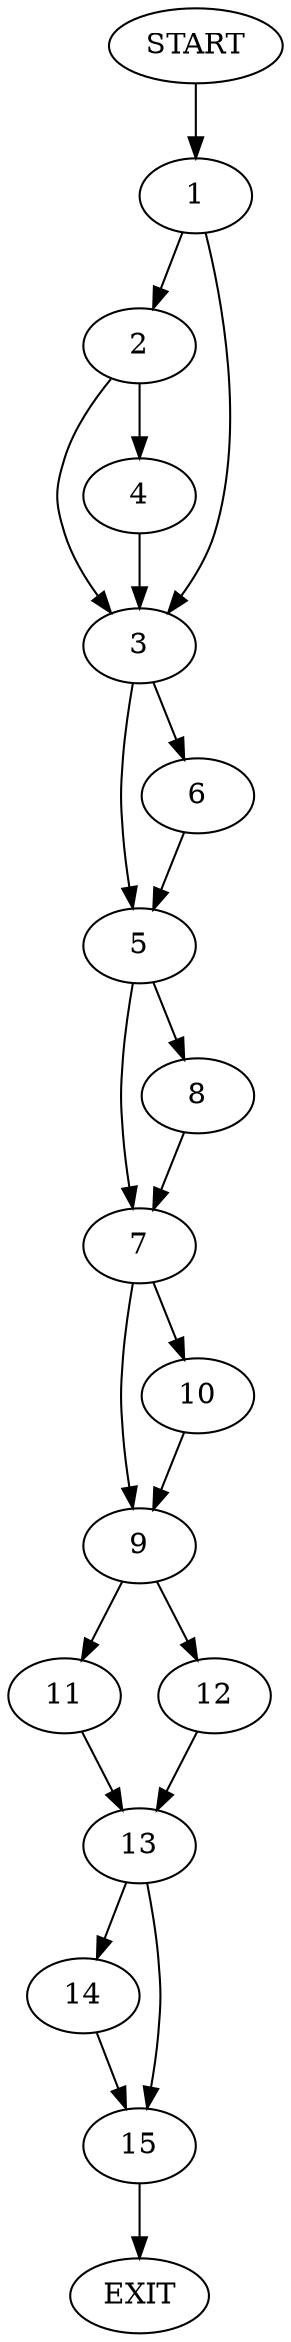 digraph {
0 [label="START"]
16 [label="EXIT"]
0 -> 1
1 -> 2
1 -> 3
2 -> 4
2 -> 3
3 -> 5
3 -> 6
4 -> 3
6 -> 5
5 -> 7
5 -> 8
7 -> 9
7 -> 10
8 -> 7
9 -> 11
9 -> 12
10 -> 9
12 -> 13
11 -> 13
13 -> 14
13 -> 15
15 -> 16
14 -> 15
}
